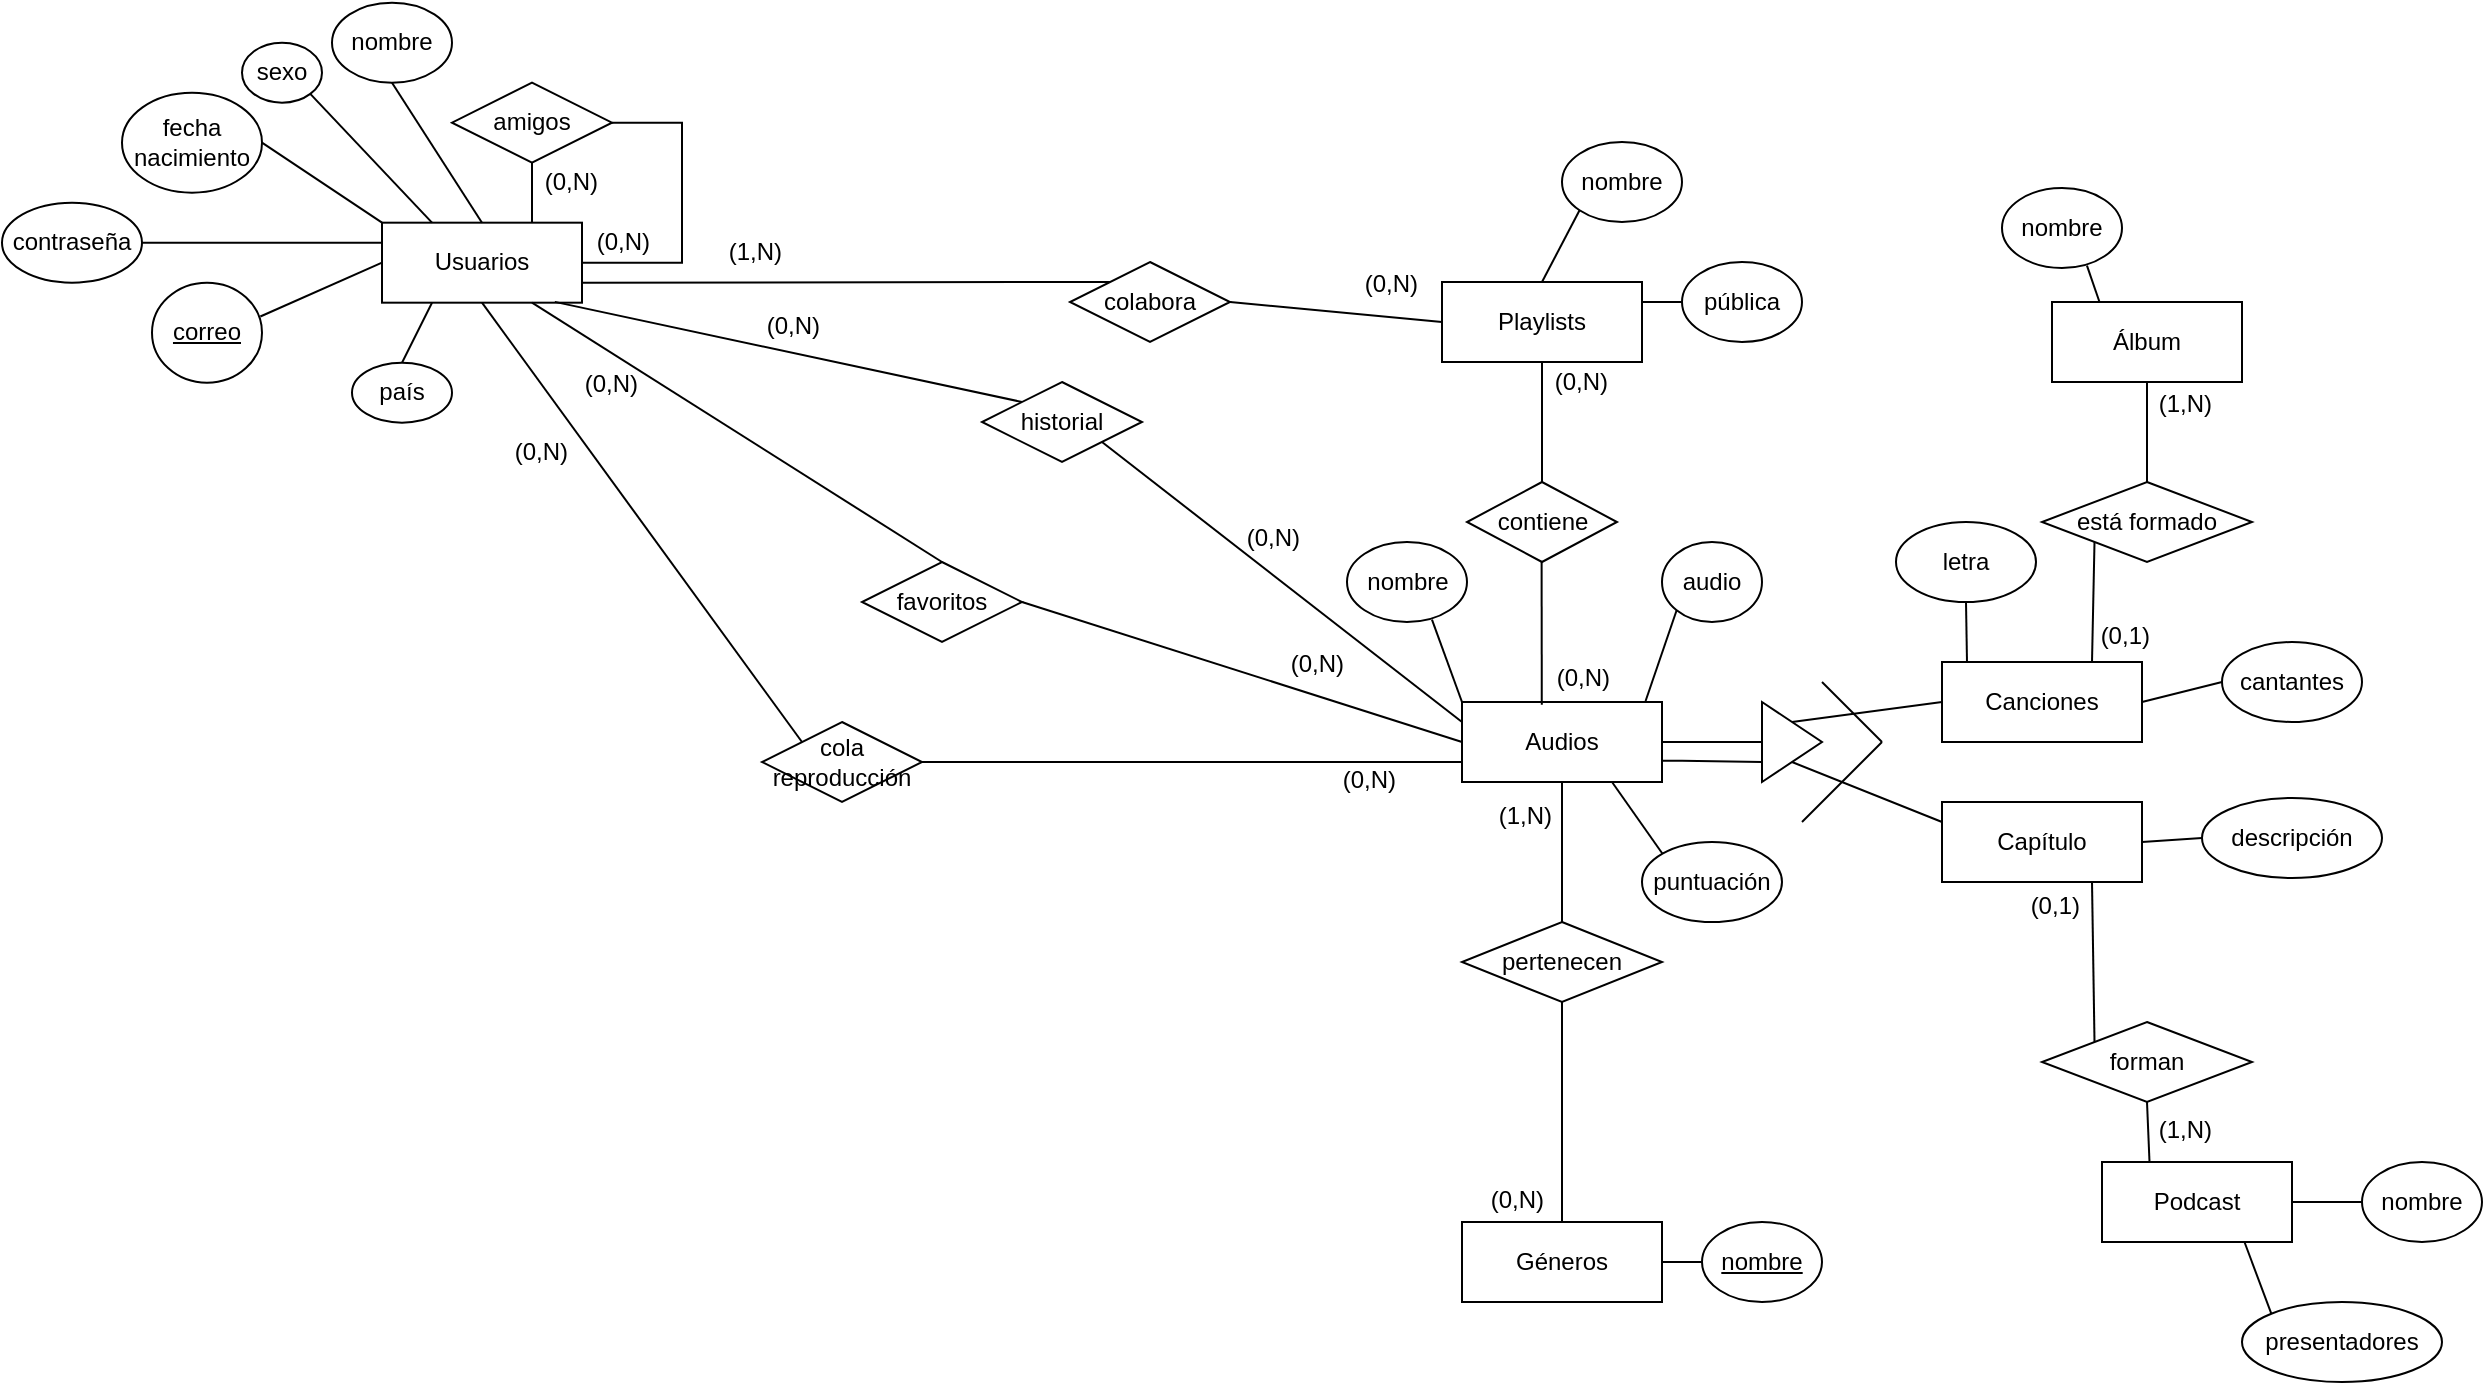 <mxfile version="23.1.5" type="google">
  <diagram name="Página-1" id="msXT0tL-fbdlrAd3nJM5">
    <mxGraphModel grid="1" page="1" gridSize="10" guides="1" tooltips="1" connect="1" arrows="1" fold="1" pageScale="1" pageWidth="827" pageHeight="1169" math="0" shadow="0">
      <root>
        <mxCell id="0" />
        <mxCell id="1" parent="0" />
        <mxCell id="oaWKVGX8We0Z4uifV3At-3" value="Usuarios" style="whiteSpace=wrap;html=1;align=center;" vertex="1" parent="1">
          <mxGeometry x="-10" y="220.34" width="100" height="40" as="geometry" />
        </mxCell>
        <mxCell id="oaWKVGX8We0Z4uifV3At-4" value="Canciones" style="whiteSpace=wrap;html=1;align=center;" vertex="1" parent="1">
          <mxGeometry x="770" y="440" width="100" height="40" as="geometry" />
        </mxCell>
        <mxCell id="oaWKVGX8We0Z4uifV3At-5" value="Playlists" style="whiteSpace=wrap;html=1;align=center;" vertex="1" parent="1">
          <mxGeometry x="520" y="250" width="100" height="40" as="geometry" />
        </mxCell>
        <mxCell id="oaWKVGX8We0Z4uifV3At-6" value="Capítulo" style="whiteSpace=wrap;html=1;align=center;" vertex="1" parent="1">
          <mxGeometry x="770" y="510" width="100" height="40" as="geometry" />
        </mxCell>
        <mxCell id="oaWKVGX8We0Z4uifV3At-7" value="Audios" style="whiteSpace=wrap;html=1;align=center;" vertex="1" parent="1">
          <mxGeometry x="530" y="460" width="100" height="40" as="geometry" />
        </mxCell>
        <mxCell id="oaWKVGX8We0Z4uifV3At-10" value="contiene" style="shape=rhombus;perimeter=rhombusPerimeter;whiteSpace=wrap;html=1;align=center;" vertex="1" parent="1">
          <mxGeometry x="532.5" y="350" width="75" height="40" as="geometry" />
        </mxCell>
        <mxCell id="oaWKVGX8We0Z4uifV3At-16" value="" style="endArrow=none;html=1;rounded=0;exitX=0.5;exitY=0;exitDx=0;exitDy=0;" edge="1" parent="1" source="oaWKVGX8We0Z4uifV3At-10" target="oaWKVGX8We0Z4uifV3At-5">
          <mxGeometry relative="1" as="geometry">
            <mxPoint x="580" y="350" as="sourcePoint" />
            <mxPoint x="740" y="350" as="targetPoint" />
          </mxGeometry>
        </mxCell>
        <mxCell id="oaWKVGX8We0Z4uifV3At-17" value="(0,N)" style="resizable=0;html=1;whiteSpace=wrap;align=right;verticalAlign=bottom;" connectable="0" vertex="1" parent="oaWKVGX8We0Z4uifV3At-16">
          <mxGeometry x="1" relative="1" as="geometry">
            <mxPoint x="34" y="18" as="offset" />
          </mxGeometry>
        </mxCell>
        <mxCell id="oaWKVGX8We0Z4uifV3At-19" value="" style="endArrow=none;html=1;rounded=0;exitX=0.399;exitY=0.035;exitDx=0;exitDy=0;exitPerimeter=0;" edge="1" parent="1" source="oaWKVGX8We0Z4uifV3At-7">
          <mxGeometry relative="1" as="geometry">
            <mxPoint x="569.8" y="450" as="sourcePoint" />
            <mxPoint x="569.8" y="390" as="targetPoint" />
          </mxGeometry>
        </mxCell>
        <mxCell id="oaWKVGX8We0Z4uifV3At-20" value="(0,N)" style="resizable=0;html=1;whiteSpace=wrap;align=right;verticalAlign=bottom;" connectable="0" vertex="1" parent="oaWKVGX8We0Z4uifV3At-19">
          <mxGeometry x="1" relative="1" as="geometry">
            <mxPoint x="36" y="67" as="offset" />
          </mxGeometry>
        </mxCell>
        <mxCell id="oaWKVGX8We0Z4uifV3At-21" value="amigos" style="shape=rhombus;perimeter=rhombusPerimeter;whiteSpace=wrap;html=1;align=center;" vertex="1" parent="1">
          <mxGeometry x="25" y="150.34" width="80" height="40" as="geometry" />
        </mxCell>
        <mxCell id="oaWKVGX8We0Z4uifV3At-22" value="" style="endArrow=none;html=1;rounded=0;exitX=0.75;exitY=0;exitDx=0;exitDy=0;entryX=0.5;entryY=1;entryDx=0;entryDy=0;" edge="1" parent="1" source="oaWKVGX8We0Z4uifV3At-3" target="oaWKVGX8We0Z4uifV3At-21">
          <mxGeometry relative="1" as="geometry">
            <mxPoint x="49.58" y="250.34" as="sourcePoint" />
            <mxPoint x="49.58" y="190.34" as="targetPoint" />
          </mxGeometry>
        </mxCell>
        <mxCell id="oaWKVGX8We0Z4uifV3At-23" value="(0,N)" style="resizable=0;html=1;whiteSpace=wrap;align=right;verticalAlign=bottom;" connectable="0" vertex="1" parent="oaWKVGX8We0Z4uifV3At-22">
          <mxGeometry x="1" relative="1" as="geometry">
            <mxPoint x="34" y="18" as="offset" />
          </mxGeometry>
        </mxCell>
        <mxCell id="oaWKVGX8We0Z4uifV3At-24" value="" style="endArrow=none;html=1;rounded=0;exitX=1;exitY=0.5;exitDx=0;exitDy=0;" edge="1" parent="1" source="oaWKVGX8We0Z4uifV3At-3">
          <mxGeometry relative="1" as="geometry">
            <mxPoint x="105" y="230.34" as="sourcePoint" />
            <mxPoint x="105" y="170.34" as="targetPoint" />
            <Array as="points">
              <mxPoint x="140" y="240.34" />
              <mxPoint x="140" y="170.34" />
            </Array>
          </mxGeometry>
        </mxCell>
        <mxCell id="oaWKVGX8We0Z4uifV3At-25" value="(0,N)" style="resizable=0;html=1;whiteSpace=wrap;align=right;verticalAlign=bottom;" connectable="0" vertex="1" parent="oaWKVGX8We0Z4uifV3At-24">
          <mxGeometry x="1" relative="1" as="geometry">
            <mxPoint x="20" y="68" as="offset" />
          </mxGeometry>
        </mxCell>
        <mxCell id="oaWKVGX8We0Z4uifV3At-27" value="contraseña" style="ellipse;whiteSpace=wrap;html=1;align=center;" vertex="1" parent="1">
          <mxGeometry x="-200" y="210.34" width="70" height="40" as="geometry" />
        </mxCell>
        <mxCell id="oaWKVGX8We0Z4uifV3At-30" value="nombre" style="ellipse;whiteSpace=wrap;html=1;align=center;" vertex="1" parent="1">
          <mxGeometry x="-35" y="110.34" width="60" height="40" as="geometry" />
        </mxCell>
        <mxCell id="oaWKVGX8We0Z4uifV3At-32" value="fecha nacimiento" style="ellipse;whiteSpace=wrap;html=1;align=center;" vertex="1" parent="1">
          <mxGeometry x="-140" y="155.34" width="70" height="50" as="geometry" />
        </mxCell>
        <mxCell id="oaWKVGX8We0Z4uifV3At-33" value="sexo" style="ellipse;whiteSpace=wrap;html=1;align=center;" vertex="1" parent="1">
          <mxGeometry x="-80" y="130.34" width="40" height="30" as="geometry" />
        </mxCell>
        <mxCell id="oaWKVGX8We0Z4uifV3At-35" value="" style="endArrow=none;html=1;rounded=0;entryX=0.5;entryY=0;entryDx=0;entryDy=0;exitX=0.5;exitY=1;exitDx=0;exitDy=0;" edge="1" parent="1" source="oaWKVGX8We0Z4uifV3At-30" target="oaWKVGX8We0Z4uifV3At-3">
          <mxGeometry relative="1" as="geometry">
            <mxPoint x="-51" y="159.34" as="sourcePoint" />
            <mxPoint x="-25" y="220.34" as="targetPoint" />
          </mxGeometry>
        </mxCell>
        <mxCell id="oaWKVGX8We0Z4uifV3At-36" value="" style="endArrow=none;html=1;rounded=0;entryX=0.25;entryY=0;entryDx=0;entryDy=0;exitX=1;exitY=1;exitDx=0;exitDy=0;" edge="1" parent="1" source="oaWKVGX8We0Z4uifV3At-33" target="oaWKVGX8We0Z4uifV3At-3">
          <mxGeometry relative="1" as="geometry">
            <mxPoint x="28" y="179.34" as="sourcePoint" />
            <mxPoint x="54" y="240.34" as="targetPoint" />
          </mxGeometry>
        </mxCell>
        <mxCell id="oaWKVGX8We0Z4uifV3At-37" value="" style="endArrow=none;html=1;rounded=0;entryX=0;entryY=0;entryDx=0;entryDy=0;exitX=1;exitY=0.5;exitDx=0;exitDy=0;" edge="1" parent="1" source="oaWKVGX8We0Z4uifV3At-32" target="oaWKVGX8We0Z4uifV3At-3">
          <mxGeometry relative="1" as="geometry">
            <mxPoint x="38" y="189.34" as="sourcePoint" />
            <mxPoint x="64" y="250.34" as="targetPoint" />
          </mxGeometry>
        </mxCell>
        <mxCell id="oaWKVGX8We0Z4uifV3At-38" value="nombre" style="ellipse;whiteSpace=wrap;html=1;align=center;" vertex="1" parent="1">
          <mxGeometry x="580" y="180" width="60" height="40" as="geometry" />
        </mxCell>
        <mxCell id="oaWKVGX8We0Z4uifV3At-39" value="" style="endArrow=none;html=1;rounded=0;entryX=0.5;entryY=0;entryDx=0;entryDy=0;exitX=0;exitY=1;exitDx=0;exitDy=0;" edge="1" parent="1" source="oaWKVGX8We0Z4uifV3At-38" target="oaWKVGX8We0Z4uifV3At-5">
          <mxGeometry relative="1" as="geometry">
            <mxPoint x="679" y="219" as="sourcePoint" />
            <mxPoint x="745" y="280" as="targetPoint" />
          </mxGeometry>
        </mxCell>
        <mxCell id="oaWKVGX8We0Z4uifV3At-40" value="colabora" style="shape=rhombus;perimeter=rhombusPerimeter;whiteSpace=wrap;html=1;align=center;" vertex="1" parent="1">
          <mxGeometry x="334" y="240" width="80" height="40" as="geometry" />
        </mxCell>
        <mxCell id="oaWKVGX8We0Z4uifV3At-41" value="" style="endArrow=none;html=1;rounded=0;exitX=0;exitY=0;exitDx=0;exitDy=0;entryX=1;entryY=0.75;entryDx=0;entryDy=0;" edge="1" parent="1" source="oaWKVGX8We0Z4uifV3At-40" target="oaWKVGX8We0Z4uifV3At-3">
          <mxGeometry relative="1" as="geometry">
            <mxPoint x="180" y="220" as="sourcePoint" />
            <mxPoint x="180" y="160" as="targetPoint" />
          </mxGeometry>
        </mxCell>
        <mxCell id="oaWKVGX8We0Z4uifV3At-42" value="(1,N)" style="resizable=0;html=1;whiteSpace=wrap;align=right;verticalAlign=bottom;" connectable="0" vertex="1" parent="oaWKVGX8We0Z4uifV3At-41">
          <mxGeometry x="1" relative="1" as="geometry">
            <mxPoint x="101" y="-7" as="offset" />
          </mxGeometry>
        </mxCell>
        <mxCell id="oaWKVGX8We0Z4uifV3At-43" value="" style="endArrow=none;html=1;rounded=0;exitX=0;exitY=0.5;exitDx=0;exitDy=0;entryX=1;entryY=0.5;entryDx=0;entryDy=0;" edge="1" parent="1" source="oaWKVGX8We0Z4uifV3At-5" target="oaWKVGX8We0Z4uifV3At-40">
          <mxGeometry relative="1" as="geometry">
            <mxPoint x="500" y="340" as="sourcePoint" />
            <mxPoint x="360" y="260" as="targetPoint" />
          </mxGeometry>
        </mxCell>
        <mxCell id="oaWKVGX8We0Z4uifV3At-44" value="(0,N)" style="resizable=0;html=1;whiteSpace=wrap;align=right;verticalAlign=bottom;" connectable="0" vertex="1" parent="oaWKVGX8We0Z4uifV3At-43">
          <mxGeometry x="1" relative="1" as="geometry">
            <mxPoint x="96" as="offset" />
          </mxGeometry>
        </mxCell>
        <mxCell id="oaWKVGX8We0Z4uifV3At-45" value="Géneros" style="whiteSpace=wrap;html=1;align=center;" vertex="1" parent="1">
          <mxGeometry x="530" y="720" width="100" height="40" as="geometry" />
        </mxCell>
        <mxCell id="oaWKVGX8We0Z4uifV3At-47" value="audio" style="ellipse;whiteSpace=wrap;html=1;align=center;" vertex="1" parent="1">
          <mxGeometry x="630" y="380" width="50" height="40" as="geometry" />
        </mxCell>
        <mxCell id="oaWKVGX8We0Z4uifV3At-48" value="" style="endArrow=none;html=1;rounded=0;exitX=0.918;exitY=-0.013;exitDx=0;exitDy=0;exitPerimeter=0;entryX=0;entryY=1;entryDx=0;entryDy=0;" edge="1" parent="1" source="oaWKVGX8We0Z4uifV3At-7" target="oaWKVGX8We0Z4uifV3At-47">
          <mxGeometry relative="1" as="geometry">
            <mxPoint x="580" y="360" as="sourcePoint" />
            <mxPoint x="655" y="430" as="targetPoint" />
          </mxGeometry>
        </mxCell>
        <mxCell id="oaWKVGX8We0Z4uifV3At-50" value="favoritos" style="shape=rhombus;perimeter=rhombusPerimeter;whiteSpace=wrap;html=1;align=center;" vertex="1" parent="1">
          <mxGeometry x="230" y="390" width="80" height="40" as="geometry" />
        </mxCell>
        <mxCell id="jJruRz0QM73rWjVzwGwW-1" value="" style="endArrow=none;html=1;rounded=0;exitX=0.5;exitY=0;exitDx=0;exitDy=0;entryX=0.75;entryY=1;entryDx=0;entryDy=0;" edge="1" parent="1" source="oaWKVGX8We0Z4uifV3At-50" target="oaWKVGX8We0Z4uifV3At-3">
          <mxGeometry relative="1" as="geometry">
            <mxPoint x="160" y="450" as="sourcePoint" />
            <mxPoint x="40" y="350" as="targetPoint" />
            <Array as="points" />
          </mxGeometry>
        </mxCell>
        <mxCell id="jJruRz0QM73rWjVzwGwW-2" value="(0,N)" style="resizable=0;html=1;whiteSpace=wrap;align=right;verticalAlign=bottom;" connectable="0" vertex="1" parent="jJruRz0QM73rWjVzwGwW-1">
          <mxGeometry x="1" relative="1" as="geometry">
            <mxPoint x="145" y="20" as="offset" />
          </mxGeometry>
        </mxCell>
        <mxCell id="jJruRz0QM73rWjVzwGwW-3" value="" style="endArrow=none;html=1;rounded=0;exitX=0;exitY=0.5;exitDx=0;exitDy=0;entryX=1;entryY=0.5;entryDx=0;entryDy=0;" edge="1" parent="1" source="oaWKVGX8We0Z4uifV3At-7" target="oaWKVGX8We0Z4uifV3At-50">
          <mxGeometry relative="1" as="geometry">
            <mxPoint x="290" y="690" as="sourcePoint" />
            <mxPoint x="290" y="400" as="targetPoint" />
          </mxGeometry>
        </mxCell>
        <mxCell id="jJruRz0QM73rWjVzwGwW-4" value="(0,N)" style="resizable=0;html=1;whiteSpace=wrap;align=right;verticalAlign=bottom;" connectable="0" vertex="1" parent="jJruRz0QM73rWjVzwGwW-3">
          <mxGeometry x="1" relative="1" as="geometry">
            <mxPoint x="163" y="40" as="offset" />
          </mxGeometry>
        </mxCell>
        <mxCell id="jJruRz0QM73rWjVzwGwW-5" value="pertenecen" style="shape=rhombus;perimeter=rhombusPerimeter;whiteSpace=wrap;html=1;align=center;" vertex="1" parent="1">
          <mxGeometry x="530" y="570" width="100" height="40" as="geometry" />
        </mxCell>
        <mxCell id="jJruRz0QM73rWjVzwGwW-6" value="" style="endArrow=none;html=1;rounded=0;exitX=0.5;exitY=1;exitDx=0;exitDy=0;entryX=0.5;entryY=0;entryDx=0;entryDy=0;" edge="1" parent="1" source="oaWKVGX8We0Z4uifV3At-7" target="jJruRz0QM73rWjVzwGwW-5">
          <mxGeometry relative="1" as="geometry">
            <mxPoint x="540" y="490" as="sourcePoint" />
            <mxPoint x="190" y="490" as="targetPoint" />
          </mxGeometry>
        </mxCell>
        <mxCell id="jJruRz0QM73rWjVzwGwW-7" value="(1,N)" style="resizable=0;html=1;whiteSpace=wrap;align=right;verticalAlign=bottom;" connectable="0" vertex="1" parent="jJruRz0QM73rWjVzwGwW-6">
          <mxGeometry x="1" relative="1" as="geometry">
            <mxPoint x="-4" y="-45" as="offset" />
          </mxGeometry>
        </mxCell>
        <mxCell id="jJruRz0QM73rWjVzwGwW-8" value="" style="endArrow=none;html=1;rounded=0;exitX=0.5;exitY=1;exitDx=0;exitDy=0;entryX=0.5;entryY=0;entryDx=0;entryDy=0;" edge="1" parent="1" source="jJruRz0QM73rWjVzwGwW-5" target="oaWKVGX8We0Z4uifV3At-45">
          <mxGeometry relative="1" as="geometry">
            <mxPoint x="550" y="500" as="sourcePoint" />
            <mxPoint x="200" y="500" as="targetPoint" />
          </mxGeometry>
        </mxCell>
        <mxCell id="jJruRz0QM73rWjVzwGwW-9" value="(0,N)" style="resizable=0;html=1;whiteSpace=wrap;align=right;verticalAlign=bottom;" connectable="0" vertex="1" parent="jJruRz0QM73rWjVzwGwW-8">
          <mxGeometry x="1" relative="1" as="geometry">
            <mxPoint x="-8" y="-3" as="offset" />
          </mxGeometry>
        </mxCell>
        <mxCell id="ARPpai4HsosEdDDfGq_N-11" value="pública" style="ellipse;whiteSpace=wrap;html=1;" vertex="1" parent="1">
          <mxGeometry x="640" y="240" width="60" height="40" as="geometry" />
        </mxCell>
        <mxCell id="ARPpai4HsosEdDDfGq_N-13" value="" style="endArrow=none;html=1;rounded=0;entryX=1;entryY=0.25;entryDx=0;entryDy=0;exitX=0;exitY=0.5;exitDx=0;exitDy=0;" edge="1" parent="1" source="ARPpai4HsosEdDDfGq_N-11" target="oaWKVGX8We0Z4uifV3At-5">
          <mxGeometry width="50" height="50" relative="1" as="geometry">
            <mxPoint x="190" y="360" as="sourcePoint" />
            <mxPoint x="240" y="310" as="targetPoint" />
          </mxGeometry>
        </mxCell>
        <mxCell id="ARPpai4HsosEdDDfGq_N-16" value="letra" style="ellipse;whiteSpace=wrap;html=1;" vertex="1" parent="1">
          <mxGeometry x="747" y="370" width="70" height="40" as="geometry" />
        </mxCell>
        <mxCell id="ARPpai4HsosEdDDfGq_N-18" value="" style="endArrow=none;html=1;rounded=0;entryX=0.5;entryY=1;entryDx=0;entryDy=0;exitX=0.125;exitY=0.003;exitDx=0;exitDy=0;exitPerimeter=0;" edge="1" parent="1" source="oaWKVGX8We0Z4uifV3At-4" target="ARPpai4HsosEdDDfGq_N-16">
          <mxGeometry width="50" height="50" relative="1" as="geometry">
            <mxPoint x="361" y="440" as="sourcePoint" />
            <mxPoint x="411" y="390" as="targetPoint" />
          </mxGeometry>
        </mxCell>
        <mxCell id="ARPpai4HsosEdDDfGq_N-20" value="nombre" style="ellipse;whiteSpace=wrap;html=1;" vertex="1" parent="1">
          <mxGeometry x="472.5" y="380" width="60" height="40" as="geometry" />
        </mxCell>
        <mxCell id="ARPpai4HsosEdDDfGq_N-22" value="" style="endArrow=none;html=1;rounded=0;entryX=0.708;entryY=0.97;entryDx=0;entryDy=0;exitX=0;exitY=0;exitDx=0;exitDy=0;entryPerimeter=0;" edge="1" parent="1" source="oaWKVGX8We0Z4uifV3At-7" target="ARPpai4HsosEdDDfGq_N-20">
          <mxGeometry width="50" height="50" relative="1" as="geometry">
            <mxPoint x="460" y="500" as="sourcePoint" />
            <mxPoint x="510" y="450" as="targetPoint" />
          </mxGeometry>
        </mxCell>
        <mxCell id="ARPpai4HsosEdDDfGq_N-24" value="Álbum" style="rounded=0;whiteSpace=wrap;html=1;" vertex="1" parent="1">
          <mxGeometry x="825" y="260" width="95" height="40" as="geometry" />
        </mxCell>
        <mxCell id="d2IAR7S9XXbIs3Jy_ItU-1" value="historial" style="shape=rhombus;perimeter=rhombusPerimeter;whiteSpace=wrap;html=1;align=center;" vertex="1" parent="1">
          <mxGeometry x="290" y="300" width="80" height="40" as="geometry" />
        </mxCell>
        <mxCell id="d2IAR7S9XXbIs3Jy_ItU-2" value="" style="endArrow=none;html=1;rounded=0;exitX=0;exitY=0;exitDx=0;exitDy=0;entryX=0.864;entryY=0.99;entryDx=0;entryDy=0;entryPerimeter=0;" edge="1" parent="1" source="d2IAR7S9XXbIs3Jy_ItU-1" target="oaWKVGX8We0Z4uifV3At-3">
          <mxGeometry relative="1" as="geometry">
            <mxPoint x="245" y="480" as="sourcePoint" />
            <mxPoint x="205" y="180" as="targetPoint" />
            <Array as="points" />
          </mxGeometry>
        </mxCell>
        <mxCell id="d2IAR7S9XXbIs3Jy_ItU-3" value="(0,N)" style="resizable=0;html=1;whiteSpace=wrap;align=right;verticalAlign=bottom;" connectable="0" vertex="1" parent="d2IAR7S9XXbIs3Jy_ItU-2">
          <mxGeometry x="1" relative="1" as="geometry">
            <mxPoint x="43" y="50" as="offset" />
          </mxGeometry>
        </mxCell>
        <mxCell id="d2IAR7S9XXbIs3Jy_ItU-4" value="" style="endArrow=none;html=1;rounded=0;exitX=0;exitY=0.25;exitDx=0;exitDy=0;entryX=1;entryY=1;entryDx=0;entryDy=0;" edge="1" parent="1" source="oaWKVGX8We0Z4uifV3At-7" target="d2IAR7S9XXbIs3Jy_ItU-1">
          <mxGeometry relative="1" as="geometry">
            <mxPoint x="400" y="530" as="sourcePoint" />
            <mxPoint x="360" y="230" as="targetPoint" />
            <Array as="points" />
          </mxGeometry>
        </mxCell>
        <mxCell id="d2IAR7S9XXbIs3Jy_ItU-5" value="(0,N)" style="resizable=0;html=1;whiteSpace=wrap;align=right;verticalAlign=bottom;" connectable="0" vertex="1" parent="d2IAR7S9XXbIs3Jy_ItU-4">
          <mxGeometry x="1" relative="1" as="geometry">
            <mxPoint x="100" y="56" as="offset" />
          </mxGeometry>
        </mxCell>
        <mxCell id="d2IAR7S9XXbIs3Jy_ItU-6" value="" style="triangle;whiteSpace=wrap;html=1;" vertex="1" parent="1">
          <mxGeometry x="680" y="460" width="30" height="40" as="geometry" />
        </mxCell>
        <mxCell id="d2IAR7S9XXbIs3Jy_ItU-7" value="" style="endArrow=none;html=1;rounded=0;exitX=1;exitY=0.5;exitDx=0;exitDy=0;entryX=0;entryY=0.5;entryDx=0;entryDy=0;" edge="1" parent="1" source="oaWKVGX8We0Z4uifV3At-7" target="d2IAR7S9XXbIs3Jy_ItU-6">
          <mxGeometry relative="1" as="geometry">
            <mxPoint x="640" y="490" as="sourcePoint" />
            <mxPoint x="667" y="454" as="targetPoint" />
          </mxGeometry>
        </mxCell>
        <mxCell id="d2IAR7S9XXbIs3Jy_ItU-8" value="" style="endArrow=none;html=1;rounded=0;exitX=1;exitY=0.5;exitDx=0;exitDy=0;entryX=0;entryY=0.75;entryDx=0;entryDy=0;" edge="1" parent="1" target="d2IAR7S9XXbIs3Jy_ItU-6">
          <mxGeometry relative="1" as="geometry">
            <mxPoint x="630" y="489.41" as="sourcePoint" />
            <mxPoint x="680" y="489.41" as="targetPoint" />
            <Array as="points">
              <mxPoint x="640" y="489.41" />
            </Array>
          </mxGeometry>
        </mxCell>
        <mxCell id="d2IAR7S9XXbIs3Jy_ItU-10" value="" style="endArrow=none;html=1;rounded=0;exitX=0.5;exitY=0;exitDx=0;exitDy=0;entryX=0;entryY=0.5;entryDx=0;entryDy=0;" edge="1" parent="1" source="d2IAR7S9XXbIs3Jy_ItU-6" target="oaWKVGX8We0Z4uifV3At-4">
          <mxGeometry relative="1" as="geometry">
            <mxPoint x="650" y="500" as="sourcePoint" />
            <mxPoint x="700" y="500" as="targetPoint" />
          </mxGeometry>
        </mxCell>
        <mxCell id="d2IAR7S9XXbIs3Jy_ItU-11" value="" style="endArrow=none;html=1;rounded=0;exitX=0.5;exitY=1;exitDx=0;exitDy=0;entryX=0;entryY=0.25;entryDx=0;entryDy=0;" edge="1" parent="1" source="d2IAR7S9XXbIs3Jy_ItU-6" target="oaWKVGX8We0Z4uifV3At-6">
          <mxGeometry relative="1" as="geometry">
            <mxPoint x="705" y="480" as="sourcePoint" />
            <mxPoint x="780" y="470" as="targetPoint" />
          </mxGeometry>
        </mxCell>
        <mxCell id="n9PPkr5RFJIccX3kON1j-1" value="correo" style="ellipse;whiteSpace=wrap;html=1;align=center;fontStyle=4;direction=south;" vertex="1" parent="1">
          <mxGeometry x="-125" y="250.34" width="55" height="50" as="geometry" />
        </mxCell>
        <mxCell id="d2IAR7S9XXbIs3Jy_ItU-12" value="" style="endArrow=none;html=1;rounded=0;" edge="1" parent="1">
          <mxGeometry relative="1" as="geometry">
            <mxPoint x="710" y="450" as="sourcePoint" />
            <mxPoint x="740" y="480" as="targetPoint" />
          </mxGeometry>
        </mxCell>
        <mxCell id="d2IAR7S9XXbIs3Jy_ItU-13" value="" style="endArrow=none;html=1;rounded=0;" edge="1" parent="1">
          <mxGeometry relative="1" as="geometry">
            <mxPoint x="700" y="520" as="sourcePoint" />
            <mxPoint x="740" y="480" as="targetPoint" />
          </mxGeometry>
        </mxCell>
        <mxCell id="7UczlH2EPJ4Pybd5kIDs-3" value="" style="endArrow=none;html=1;rounded=0;entryX=0.5;entryY=1;entryDx=0;entryDy=0;exitX=0;exitY=0;exitDx=0;exitDy=0;" edge="1" parent="1" source="7UczlH2EPJ4Pybd5kIDs-4" target="oaWKVGX8We0Z4uifV3At-3">
          <mxGeometry width="50" height="50" relative="1" as="geometry">
            <mxPoint x="170" y="530" as="sourcePoint" />
            <mxPoint x="310" y="310" as="targetPoint" />
          </mxGeometry>
        </mxCell>
        <mxCell id="d2IAR7S9XXbIs3Jy_ItU-14" value="" style="endArrow=none;html=1;rounded=0;exitX=1;exitY=0.5;exitDx=0;exitDy=0;entryX=0;entryY=0.25;entryDx=0;entryDy=0;" edge="1" parent="1" source="oaWKVGX8We0Z4uifV3At-27" target="oaWKVGX8We0Z4uifV3At-3">
          <mxGeometry relative="1" as="geometry">
            <mxPoint x="-60" y="190.34" as="sourcePoint" />
            <mxPoint x="-10" y="240.34" as="targetPoint" />
          </mxGeometry>
        </mxCell>
        <mxCell id="7UczlH2EPJ4Pybd5kIDs-6" value="" style="endArrow=none;html=1;rounded=0;exitX=1;exitY=0.5;exitDx=0;exitDy=0;entryX=0;entryY=0.75;entryDx=0;entryDy=0;" edge="1" parent="1" source="7UczlH2EPJ4Pybd5kIDs-4" target="oaWKVGX8We0Z4uifV3At-7">
          <mxGeometry width="50" height="50" relative="1" as="geometry">
            <mxPoint x="260" y="500" as="sourcePoint" />
            <mxPoint x="310" y="450" as="targetPoint" />
          </mxGeometry>
        </mxCell>
        <mxCell id="7UczlH2EPJ4Pybd5kIDs-4" value="cola reproducción" style="shape=rhombus;perimeter=rhombusPerimeter;whiteSpace=wrap;html=1;align=center;" vertex="1" parent="1">
          <mxGeometry x="180" y="470" width="80" height="40" as="geometry" />
        </mxCell>
        <mxCell id="d2IAR7S9XXbIs3Jy_ItU-15" value="" style="endArrow=none;html=1;rounded=0;entryX=0;entryY=0.5;entryDx=0;entryDy=0;exitX=0.338;exitY=0.015;exitDx=0;exitDy=0;exitPerimeter=0;" edge="1" parent="1" source="n9PPkr5RFJIccX3kON1j-1" target="oaWKVGX8We0Z4uifV3At-3">
          <mxGeometry relative="1" as="geometry">
            <mxPoint x="-50" y="200.34" as="sourcePoint" />
            <mxPoint x="10" y="260.34" as="targetPoint" />
          </mxGeometry>
        </mxCell>
        <mxCell id="7UczlH2EPJ4Pybd5kIDs-7" value="(0,N)" style="resizable=0;html=1;whiteSpace=wrap;align=right;verticalAlign=bottom;" connectable="0" vertex="1" parent="1">
          <mxGeometry x="84.0" y="343.342" as="geometry" />
        </mxCell>
        <mxCell id="7UczlH2EPJ4Pybd5kIDs-8" value="(0,N)" style="resizable=0;html=1;whiteSpace=wrap;align=right;verticalAlign=bottom;" connectable="0" vertex="1" parent="1">
          <mxGeometry x="498.004" y="507.998" as="geometry" />
        </mxCell>
        <mxCell id="d2IAR7S9XXbIs3Jy_ItU-17" value="está formado" style="shape=rhombus;perimeter=rhombusPerimeter;whiteSpace=wrap;html=1;align=center;" vertex="1" parent="1">
          <mxGeometry x="820" y="350" width="105" height="40" as="geometry" />
        </mxCell>
        <mxCell id="d2IAR7S9XXbIs3Jy_ItU-18" value="" style="endArrow=none;html=1;rounded=0;entryX=0;entryY=1;entryDx=0;entryDy=0;exitX=0.75;exitY=0;exitDx=0;exitDy=0;" edge="1" parent="1" source="oaWKVGX8We0Z4uifV3At-4" target="d2IAR7S9XXbIs3Jy_ItU-17">
          <mxGeometry width="50" height="50" relative="1" as="geometry">
            <mxPoint x="793" y="450" as="sourcePoint" />
            <mxPoint x="792" y="420" as="targetPoint" />
          </mxGeometry>
        </mxCell>
        <mxCell id="d2IAR7S9XXbIs3Jy_ItU-19" value="" style="endArrow=none;html=1;rounded=0;entryX=0.5;entryY=1;entryDx=0;entryDy=0;exitX=0.5;exitY=0;exitDx=0;exitDy=0;" edge="1" parent="1" source="d2IAR7S9XXbIs3Jy_ItU-17" target="ARPpai4HsosEdDDfGq_N-24">
          <mxGeometry width="50" height="50" relative="1" as="geometry">
            <mxPoint x="803" y="460" as="sourcePoint" />
            <mxPoint x="802" y="430" as="targetPoint" />
          </mxGeometry>
        </mxCell>
        <mxCell id="d2IAR7S9XXbIs3Jy_ItU-20" value="(0,1)" style="resizable=0;html=1;whiteSpace=wrap;align=right;verticalAlign=bottom;" connectable="0" vertex="1" parent="1">
          <mxGeometry x="879.999" y="434.995" as="geometry">
            <mxPoint x="-4" y="1" as="offset" />
          </mxGeometry>
        </mxCell>
        <mxCell id="d2IAR7S9XXbIs3Jy_ItU-21" value="(1,N)" style="resizable=0;html=1;whiteSpace=wrap;align=right;verticalAlign=bottom;" connectable="0" vertex="1" parent="1">
          <mxGeometry x="906.999" y="319.995" as="geometry" />
        </mxCell>
        <mxCell id="d2IAR7S9XXbIs3Jy_ItU-22" value="descripción" style="ellipse;whiteSpace=wrap;html=1;align=center;" vertex="1" parent="1">
          <mxGeometry x="900" y="508" width="90" height="40" as="geometry" />
        </mxCell>
        <mxCell id="d2IAR7S9XXbIs3Jy_ItU-26" value="" style="endArrow=none;html=1;rounded=0;entryX=1;entryY=0.5;entryDx=0;entryDy=0;exitX=0;exitY=0.5;exitDx=0;exitDy=0;" edge="1" parent="1" source="d2IAR7S9XXbIs3Jy_ItU-22" target="oaWKVGX8We0Z4uifV3At-6">
          <mxGeometry width="50" height="50" relative="1" as="geometry">
            <mxPoint x="793" y="450" as="sourcePoint" />
            <mxPoint x="792" y="420" as="targetPoint" />
          </mxGeometry>
        </mxCell>
        <mxCell id="7UczlH2EPJ4Pybd5kIDs-10" value="" style="endArrow=none;html=1;rounded=0;entryX=0.75;entryY=1;entryDx=0;entryDy=0;exitX=0;exitY=0;exitDx=0;exitDy=0;" edge="1" parent="1" source="7UczlH2EPJ4Pybd5kIDs-11" target="oaWKVGX8We0Z4uifV3At-6">
          <mxGeometry width="50" height="50" relative="1" as="geometry">
            <mxPoint x="845" y="620" as="sourcePoint" />
            <mxPoint x="730" y="440" as="targetPoint" />
          </mxGeometry>
        </mxCell>
        <mxCell id="7UczlH2EPJ4Pybd5kIDs-11" value="forman" style="shape=rhombus;perimeter=rhombusPerimeter;whiteSpace=wrap;html=1;align=center;" vertex="1" parent="1">
          <mxGeometry x="820" y="620" width="105" height="40" as="geometry" />
        </mxCell>
        <mxCell id="7UczlH2EPJ4Pybd5kIDs-13" value="" style="endArrow=none;html=1;rounded=0;exitX=0.5;exitY=1;exitDx=0;exitDy=0;entryX=0.25;entryY=0;entryDx=0;entryDy=0;" edge="1" parent="1" source="7UczlH2EPJ4Pybd5kIDs-11" target="7UczlH2EPJ4Pybd5kIDs-15">
          <mxGeometry width="50" height="50" relative="1" as="geometry">
            <mxPoint x="660" y="520" as="sourcePoint" />
            <mxPoint x="880" y="710" as="targetPoint" />
          </mxGeometry>
        </mxCell>
        <mxCell id="7UczlH2EPJ4Pybd5kIDs-15" value="Podcast" style="rounded=0;whiteSpace=wrap;html=1;" vertex="1" parent="1">
          <mxGeometry x="850" y="690" width="95" height="40" as="geometry" />
        </mxCell>
        <mxCell id="7UczlH2EPJ4Pybd5kIDs-16" value="" style="endArrow=none;html=1;rounded=0;entryX=0.25;entryY=1;entryDx=0;entryDy=0;exitX=0.5;exitY=0;exitDx=0;exitDy=0;" edge="1" parent="1" source="7UczlH2EPJ4Pybd5kIDs-18" target="oaWKVGX8We0Z4uifV3At-3">
          <mxGeometry width="50" height="50" relative="1" as="geometry">
            <mxPoint x="-15" y="300.34" as="sourcePoint" />
            <mxPoint x="230" y="320.34" as="targetPoint" />
          </mxGeometry>
        </mxCell>
        <mxCell id="7UczlH2EPJ4Pybd5kIDs-18" value="país" style="ellipse;whiteSpace=wrap;html=1;align=center;" vertex="1" parent="1">
          <mxGeometry x="-25" y="290.34" width="50" height="30" as="geometry" />
        </mxCell>
        <mxCell id="d2IAR7S9XXbIs3Jy_ItU-27" value="puntuación" style="ellipse;whiteSpace=wrap;html=1;align=center;" vertex="1" parent="1">
          <mxGeometry x="620" y="530" width="70" height="40" as="geometry" />
        </mxCell>
        <mxCell id="d2IAR7S9XXbIs3Jy_ItU-28" value="" style="endArrow=none;html=1;rounded=0;exitX=0.75;exitY=1;exitDx=0;exitDy=0;entryX=0;entryY=0;entryDx=0;entryDy=0;" edge="1" parent="1" source="oaWKVGX8We0Z4uifV3At-7" target="d2IAR7S9XXbIs3Jy_ItU-27">
          <mxGeometry relative="1" as="geometry">
            <mxPoint x="632" y="469" as="sourcePoint" />
            <mxPoint x="647" y="424" as="targetPoint" />
          </mxGeometry>
        </mxCell>
        <mxCell id="d2IAR7S9XXbIs3Jy_ItU-29" value="(0,1)" style="resizable=0;html=1;whiteSpace=wrap;align=right;verticalAlign=bottom;" connectable="0" vertex="1" parent="1">
          <mxGeometry x="844.999" y="569.995" as="geometry">
            <mxPoint x="-4" y="1" as="offset" />
          </mxGeometry>
        </mxCell>
        <mxCell id="d2IAR7S9XXbIs3Jy_ItU-30" value="(1,N)" style="resizable=0;html=1;whiteSpace=wrap;align=right;verticalAlign=bottom;" connectable="0" vertex="1" parent="1">
          <mxGeometry x="906.999" y="682.995" as="geometry" />
        </mxCell>
        <mxCell id="d2IAR7S9XXbIs3Jy_ItU-35" value="&lt;u&gt;nombre&lt;/u&gt;" style="ellipse;whiteSpace=wrap;html=1;" vertex="1" parent="1">
          <mxGeometry x="650" y="720" width="60" height="40" as="geometry" />
        </mxCell>
        <mxCell id="d2IAR7S9XXbIs3Jy_ItU-36" value="" style="endArrow=none;html=1;rounded=0;entryX=0;entryY=0.5;entryDx=0;entryDy=0;exitX=1;exitY=0.5;exitDx=0;exitDy=0;" edge="1" parent="1" source="oaWKVGX8We0Z4uifV3At-45" target="d2IAR7S9XXbIs3Jy_ItU-35">
          <mxGeometry width="50" height="50" relative="1" as="geometry">
            <mxPoint x="757.5" y="800" as="sourcePoint" />
            <mxPoint x="737.5" y="790" as="targetPoint" />
          </mxGeometry>
        </mxCell>
        <mxCell id="7UczlH2EPJ4Pybd5kIDs-20" value="nombre" style="ellipse;whiteSpace=wrap;html=1;" vertex="1" parent="1">
          <mxGeometry x="800" y="203" width="60" height="40" as="geometry" />
        </mxCell>
        <mxCell id="d2IAR7S9XXbIs3Jy_ItU-42" value="nombre" style="ellipse;whiteSpace=wrap;html=1;" vertex="1" parent="1">
          <mxGeometry x="980" y="690" width="60" height="40" as="geometry" />
        </mxCell>
        <mxCell id="7UczlH2EPJ4Pybd5kIDs-21" value="" style="endArrow=none;html=1;rounded=0;entryX=0.708;entryY=0.97;entryDx=0;entryDy=0;exitX=0.25;exitY=0;exitDx=0;exitDy=0;entryPerimeter=0;" edge="1" parent="1" source="ARPpai4HsosEdDDfGq_N-24" target="7UczlH2EPJ4Pybd5kIDs-20">
          <mxGeometry width="50" height="50" relative="1" as="geometry">
            <mxPoint x="847.5" y="250" as="sourcePoint" />
            <mxPoint x="827.5" y="240" as="targetPoint" />
          </mxGeometry>
        </mxCell>
        <mxCell id="d2IAR7S9XXbIs3Jy_ItU-43" value="" style="endArrow=none;html=1;rounded=0;entryX=0;entryY=0.5;entryDx=0;entryDy=0;exitX=1;exitY=0.5;exitDx=0;exitDy=0;" edge="1" parent="1" source="7UczlH2EPJ4Pybd5kIDs-15" target="d2IAR7S9XXbIs3Jy_ItU-42">
          <mxGeometry width="50" height="50" relative="1" as="geometry">
            <mxPoint x="945" y="710" as="sourcePoint" />
            <mxPoint x="1052.5" y="760" as="targetPoint" />
          </mxGeometry>
        </mxCell>
        <mxCell id="d2IAR7S9XXbIs3Jy_ItU-44" value="cantantes" style="ellipse;whiteSpace=wrap;html=1;align=center;" vertex="1" parent="1">
          <mxGeometry x="910" y="430" width="70" height="40" as="geometry" />
        </mxCell>
        <mxCell id="d2IAR7S9XXbIs3Jy_ItU-46" value="" style="endArrow=none;html=1;rounded=0;entryX=1;entryY=0.5;entryDx=0;entryDy=0;exitX=0;exitY=0.5;exitDx=0;exitDy=0;" edge="1" parent="1" source="d2IAR7S9XXbIs3Jy_ItU-44" target="oaWKVGX8We0Z4uifV3At-4">
          <mxGeometry width="50" height="50" relative="1" as="geometry">
            <mxPoint x="910" y="530" as="sourcePoint" />
            <mxPoint x="880" y="540" as="targetPoint" />
          </mxGeometry>
        </mxCell>
        <mxCell id="d2IAR7S9XXbIs3Jy_ItU-47" value="presentadores" style="ellipse;whiteSpace=wrap;html=1;" vertex="1" parent="1">
          <mxGeometry x="920" y="760" width="100" height="40" as="geometry" />
        </mxCell>
        <mxCell id="d2IAR7S9XXbIs3Jy_ItU-48" value="" style="endArrow=none;html=1;rounded=0;entryX=0;entryY=0;entryDx=0;entryDy=0;exitX=0.75;exitY=1;exitDx=0;exitDy=0;" edge="1" parent="1" source="7UczlH2EPJ4Pybd5kIDs-15" target="d2IAR7S9XXbIs3Jy_ItU-47">
          <mxGeometry width="50" height="50" relative="1" as="geometry">
            <mxPoint x="955" y="720" as="sourcePoint" />
            <mxPoint x="990" y="720" as="targetPoint" />
          </mxGeometry>
        </mxCell>
      </root>
    </mxGraphModel>
  </diagram>
</mxfile>
